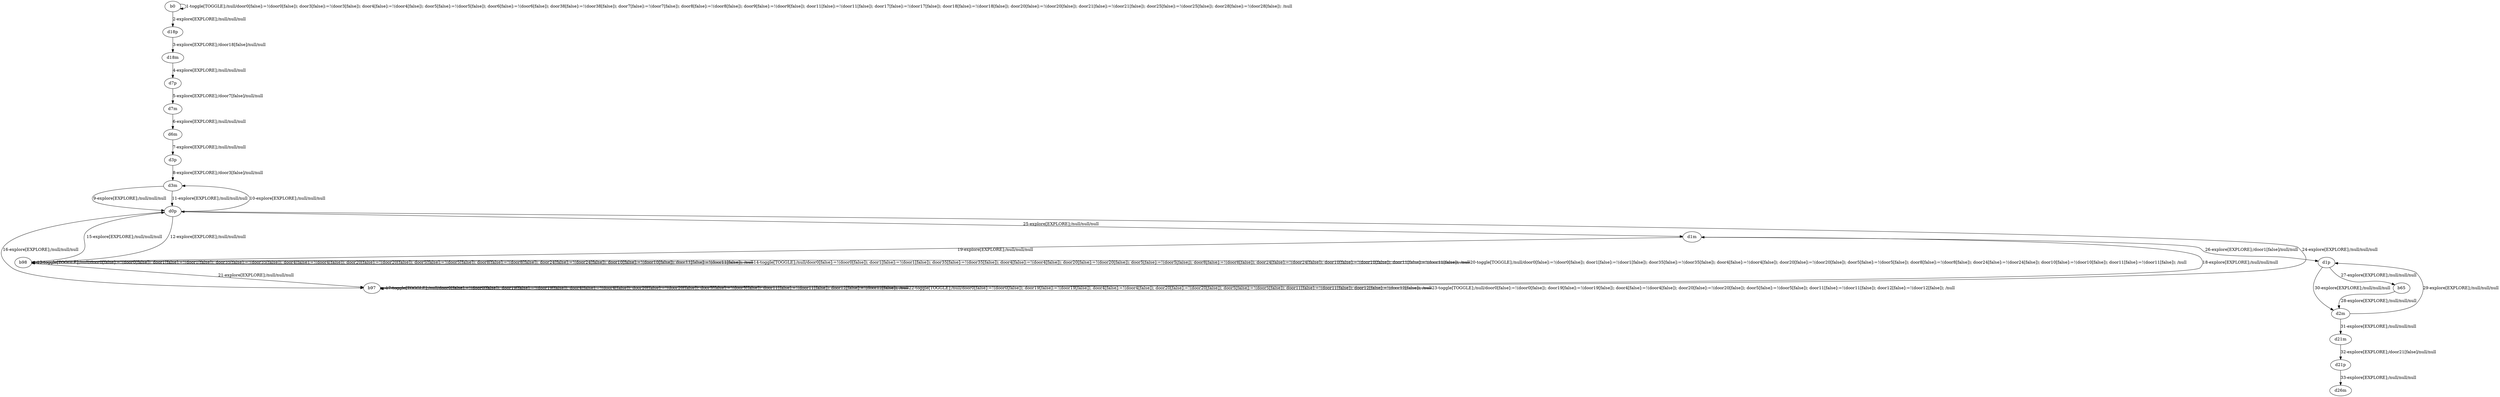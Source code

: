 # Total number of goals covered by this test: 2
# b65 --> d2m
# d2m --> d1p

digraph g {
"b0" -> "b0" [label = "1-toggle[TOGGLE];/null/door0[false]:=!(door0[false]); door3[false]:=!(door3[false]); door4[false]:=!(door4[false]); door5[false]:=!(door5[false]); door6[false]:=!(door6[false]); door38[false]:=!(door38[false]); door7[false]:=!(door7[false]); door8[false]:=!(door8[false]); door9[false]:=!(door9[false]); door11[false]:=!(door11[false]); door17[false]:=!(door17[false]); door18[false]:=!(door18[false]); door20[false]:=!(door20[false]); door21[false]:=!(door21[false]); door25[false]:=!(door25[false]); door28[false]:=!(door28[false]); /null"];
"b0" -> "d18p" [label = "2-explore[EXPLORE];/null/null/null"];
"d18p" -> "d18m" [label = "3-explore[EXPLORE];/door18[false]/null/null"];
"d18m" -> "d7p" [label = "4-explore[EXPLORE];/null/null/null"];
"d7p" -> "d7m" [label = "5-explore[EXPLORE];/door7[false]/null/null"];
"d7m" -> "d6m" [label = "6-explore[EXPLORE];/null/null/null"];
"d6m" -> "d3p" [label = "7-explore[EXPLORE];/null/null/null"];
"d3p" -> "d3m" [label = "8-explore[EXPLORE];/door3[false]/null/null"];
"d3m" -> "d0p" [label = "9-explore[EXPLORE];/null/null/null"];
"d0p" -> "d3m" [label = "10-explore[EXPLORE];/null/null/null"];
"d3m" -> "d0p" [label = "11-explore[EXPLORE];/null/null/null"];
"d0p" -> "b98" [label = "12-explore[EXPLORE];/null/null/null"];
"b98" -> "b98" [label = "13-toggle[TOGGLE];/null/door0[false]:=!(door0[false]); door1[false]:=!(door1[false]); door35[false]:=!(door35[false]); door4[false]:=!(door4[false]); door20[false]:=!(door20[false]); door5[false]:=!(door5[false]); door8[false]:=!(door8[false]); door24[false]:=!(door24[false]); door10[false]:=!(door10[false]); door11[false]:=!(door11[false]); /null"];
"b98" -> "b98" [label = "14-toggle[TOGGLE];/null/door0[false]:=!(door0[false]); door1[false]:=!(door1[false]); door35[false]:=!(door35[false]); door4[false]:=!(door4[false]); door20[false]:=!(door20[false]); door5[false]:=!(door5[false]); door8[false]:=!(door8[false]); door24[false]:=!(door24[false]); door10[false]:=!(door10[false]); door11[false]:=!(door11[false]); /null"];
"b98" -> "d0p" [label = "15-explore[EXPLORE];/null/null/null"];
"d0p" -> "b97" [label = "16-explore[EXPLORE];/null/null/null"];
"b97" -> "b97" [label = "17-toggle[TOGGLE];/null/door0[false]:=!(door0[false]); door19[false]:=!(door19[false]); door4[false]:=!(door4[false]); door20[false]:=!(door20[false]); door5[false]:=!(door5[false]); door11[false]:=!(door11[false]); door12[false]:=!(door12[false]); /null"];
"b97" -> "d1m" [label = "18-explore[EXPLORE];/null/null/null"];
"d1m" -> "b98" [label = "19-explore[EXPLORE];/null/null/null"];
"b98" -> "b98" [label = "20-toggle[TOGGLE];/null/door0[false]:=!(door0[false]); door1[false]:=!(door1[false]); door35[false]:=!(door35[false]); door4[false]:=!(door4[false]); door20[false]:=!(door20[false]); door5[false]:=!(door5[false]); door8[false]:=!(door8[false]); door24[false]:=!(door24[false]); door10[false]:=!(door10[false]); door11[false]:=!(door11[false]); /null"];
"b98" -> "b97" [label = "21-explore[EXPLORE];/null/null/null"];
"b97" -> "b97" [label = "22-toggle[TOGGLE];/null/door0[false]:=!(door0[false]); door19[false]:=!(door19[false]); door4[false]:=!(door4[false]); door20[false]:=!(door20[false]); door5[false]:=!(door5[false]); door11[false]:=!(door11[false]); door12[false]:=!(door12[false]); /null"];
"b97" -> "b97" [label = "23-toggle[TOGGLE];/null/door0[false]:=!(door0[false]); door19[false]:=!(door19[false]); door4[false]:=!(door4[false]); door20[false]:=!(door20[false]); door5[false]:=!(door5[false]); door11[false]:=!(door11[false]); door12[false]:=!(door12[false]); /null"];
"b97" -> "d0p" [label = "24-explore[EXPLORE];/null/null/null"];
"d0p" -> "d1m" [label = "25-explore[EXPLORE];/null/null/null"];
"d1m" -> "d1p" [label = "26-explore[EXPLORE];/door1[false]/null/null"];
"d1p" -> "b65" [label = "27-explore[EXPLORE];/null/null/null"];
"b65" -> "d2m" [label = "28-explore[EXPLORE];/null/null/null"];
"d2m" -> "d1p" [label = "29-explore[EXPLORE];/null/null/null"];
"d1p" -> "d2m" [label = "30-explore[EXPLORE];/null/null/null"];
"d2m" -> "d21m" [label = "31-explore[EXPLORE];/null/null/null"];
"d21m" -> "d21p" [label = "32-explore[EXPLORE];/door21[false]/null/null"];
"d21p" -> "d26m" [label = "33-explore[EXPLORE];/null/null/null"];
}